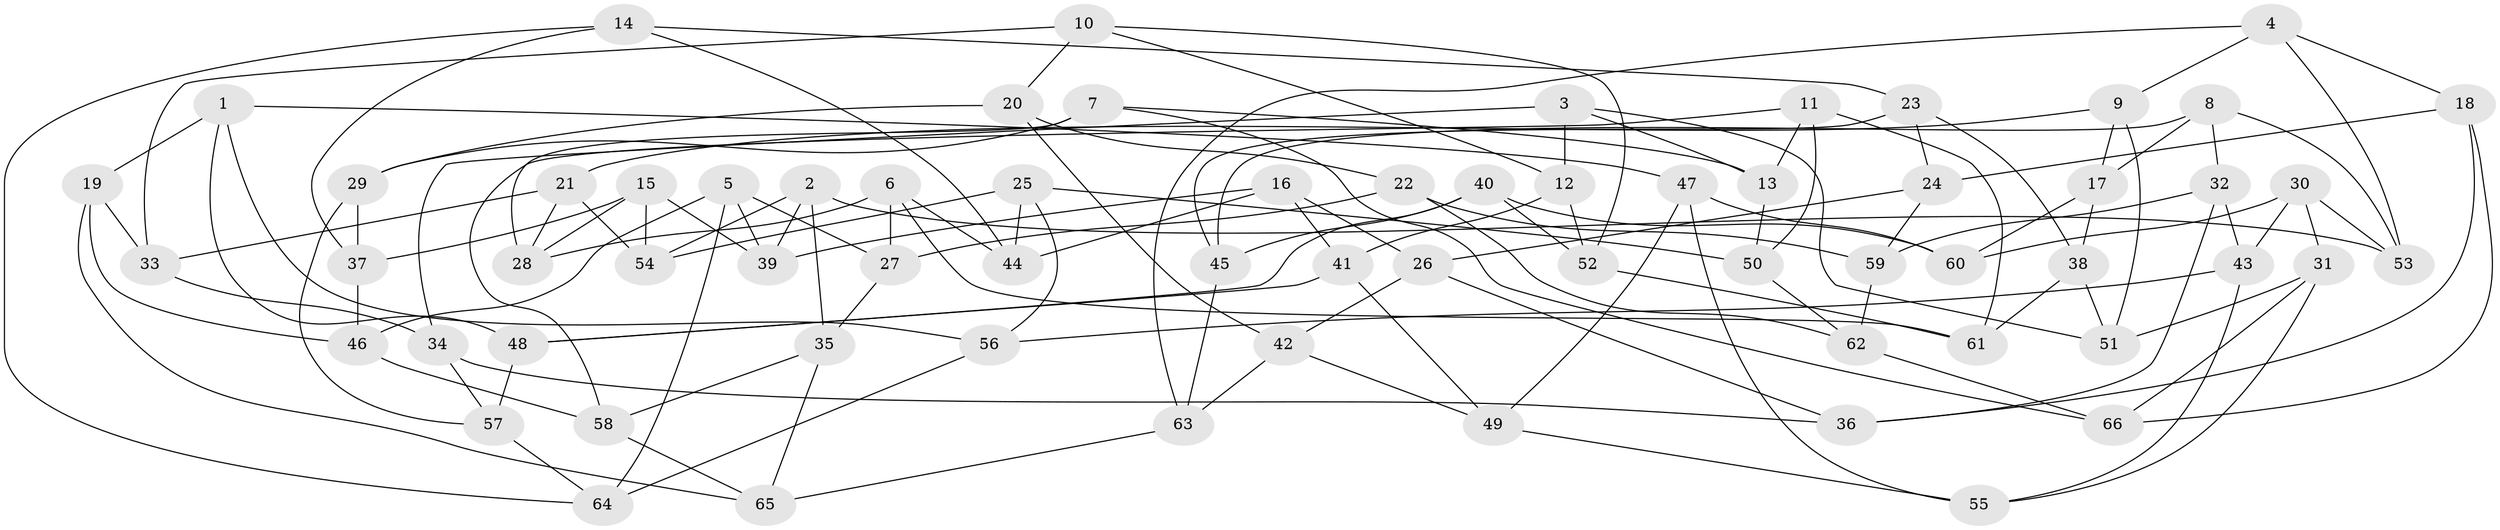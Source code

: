 // coarse degree distribution, {6: 0.1794871794871795, 4: 0.48717948717948717, 7: 0.10256410256410256, 10: 0.02564102564102564, 5: 0.1282051282051282, 8: 0.05128205128205128, 3: 0.02564102564102564}
// Generated by graph-tools (version 1.1) at 2025/20/03/04/25 18:20:32]
// undirected, 66 vertices, 132 edges
graph export_dot {
graph [start="1"]
  node [color=gray90,style=filled];
  1;
  2;
  3;
  4;
  5;
  6;
  7;
  8;
  9;
  10;
  11;
  12;
  13;
  14;
  15;
  16;
  17;
  18;
  19;
  20;
  21;
  22;
  23;
  24;
  25;
  26;
  27;
  28;
  29;
  30;
  31;
  32;
  33;
  34;
  35;
  36;
  37;
  38;
  39;
  40;
  41;
  42;
  43;
  44;
  45;
  46;
  47;
  48;
  49;
  50;
  51;
  52;
  53;
  54;
  55;
  56;
  57;
  58;
  59;
  60;
  61;
  62;
  63;
  64;
  65;
  66;
  1 -- 47;
  1 -- 56;
  1 -- 48;
  1 -- 19;
  2 -- 39;
  2 -- 54;
  2 -- 53;
  2 -- 35;
  3 -- 51;
  3 -- 34;
  3 -- 13;
  3 -- 12;
  4 -- 53;
  4 -- 9;
  4 -- 63;
  4 -- 18;
  5 -- 46;
  5 -- 64;
  5 -- 27;
  5 -- 39;
  6 -- 27;
  6 -- 28;
  6 -- 44;
  6 -- 61;
  7 -- 13;
  7 -- 28;
  7 -- 29;
  7 -- 66;
  8 -- 53;
  8 -- 32;
  8 -- 45;
  8 -- 17;
  9 -- 17;
  9 -- 51;
  9 -- 21;
  10 -- 33;
  10 -- 12;
  10 -- 20;
  10 -- 52;
  11 -- 50;
  11 -- 13;
  11 -- 61;
  11 -- 58;
  12 -- 52;
  12 -- 41;
  13 -- 50;
  14 -- 37;
  14 -- 23;
  14 -- 64;
  14 -- 44;
  15 -- 54;
  15 -- 37;
  15 -- 28;
  15 -- 39;
  16 -- 26;
  16 -- 41;
  16 -- 39;
  16 -- 44;
  17 -- 60;
  17 -- 38;
  18 -- 24;
  18 -- 66;
  18 -- 36;
  19 -- 33;
  19 -- 65;
  19 -- 46;
  20 -- 42;
  20 -- 29;
  20 -- 22;
  21 -- 33;
  21 -- 54;
  21 -- 28;
  22 -- 27;
  22 -- 62;
  22 -- 59;
  23 -- 38;
  23 -- 24;
  23 -- 45;
  24 -- 26;
  24 -- 59;
  25 -- 56;
  25 -- 54;
  25 -- 44;
  25 -- 50;
  26 -- 42;
  26 -- 36;
  27 -- 35;
  29 -- 57;
  29 -- 37;
  30 -- 43;
  30 -- 53;
  30 -- 60;
  30 -- 31;
  31 -- 55;
  31 -- 66;
  31 -- 51;
  32 -- 43;
  32 -- 59;
  32 -- 36;
  33 -- 34;
  34 -- 57;
  34 -- 36;
  35 -- 65;
  35 -- 58;
  37 -- 46;
  38 -- 61;
  38 -- 51;
  40 -- 52;
  40 -- 48;
  40 -- 45;
  40 -- 60;
  41 -- 48;
  41 -- 49;
  42 -- 49;
  42 -- 63;
  43 -- 56;
  43 -- 55;
  45 -- 63;
  46 -- 58;
  47 -- 60;
  47 -- 55;
  47 -- 49;
  48 -- 57;
  49 -- 55;
  50 -- 62;
  52 -- 61;
  56 -- 64;
  57 -- 64;
  58 -- 65;
  59 -- 62;
  62 -- 66;
  63 -- 65;
}
